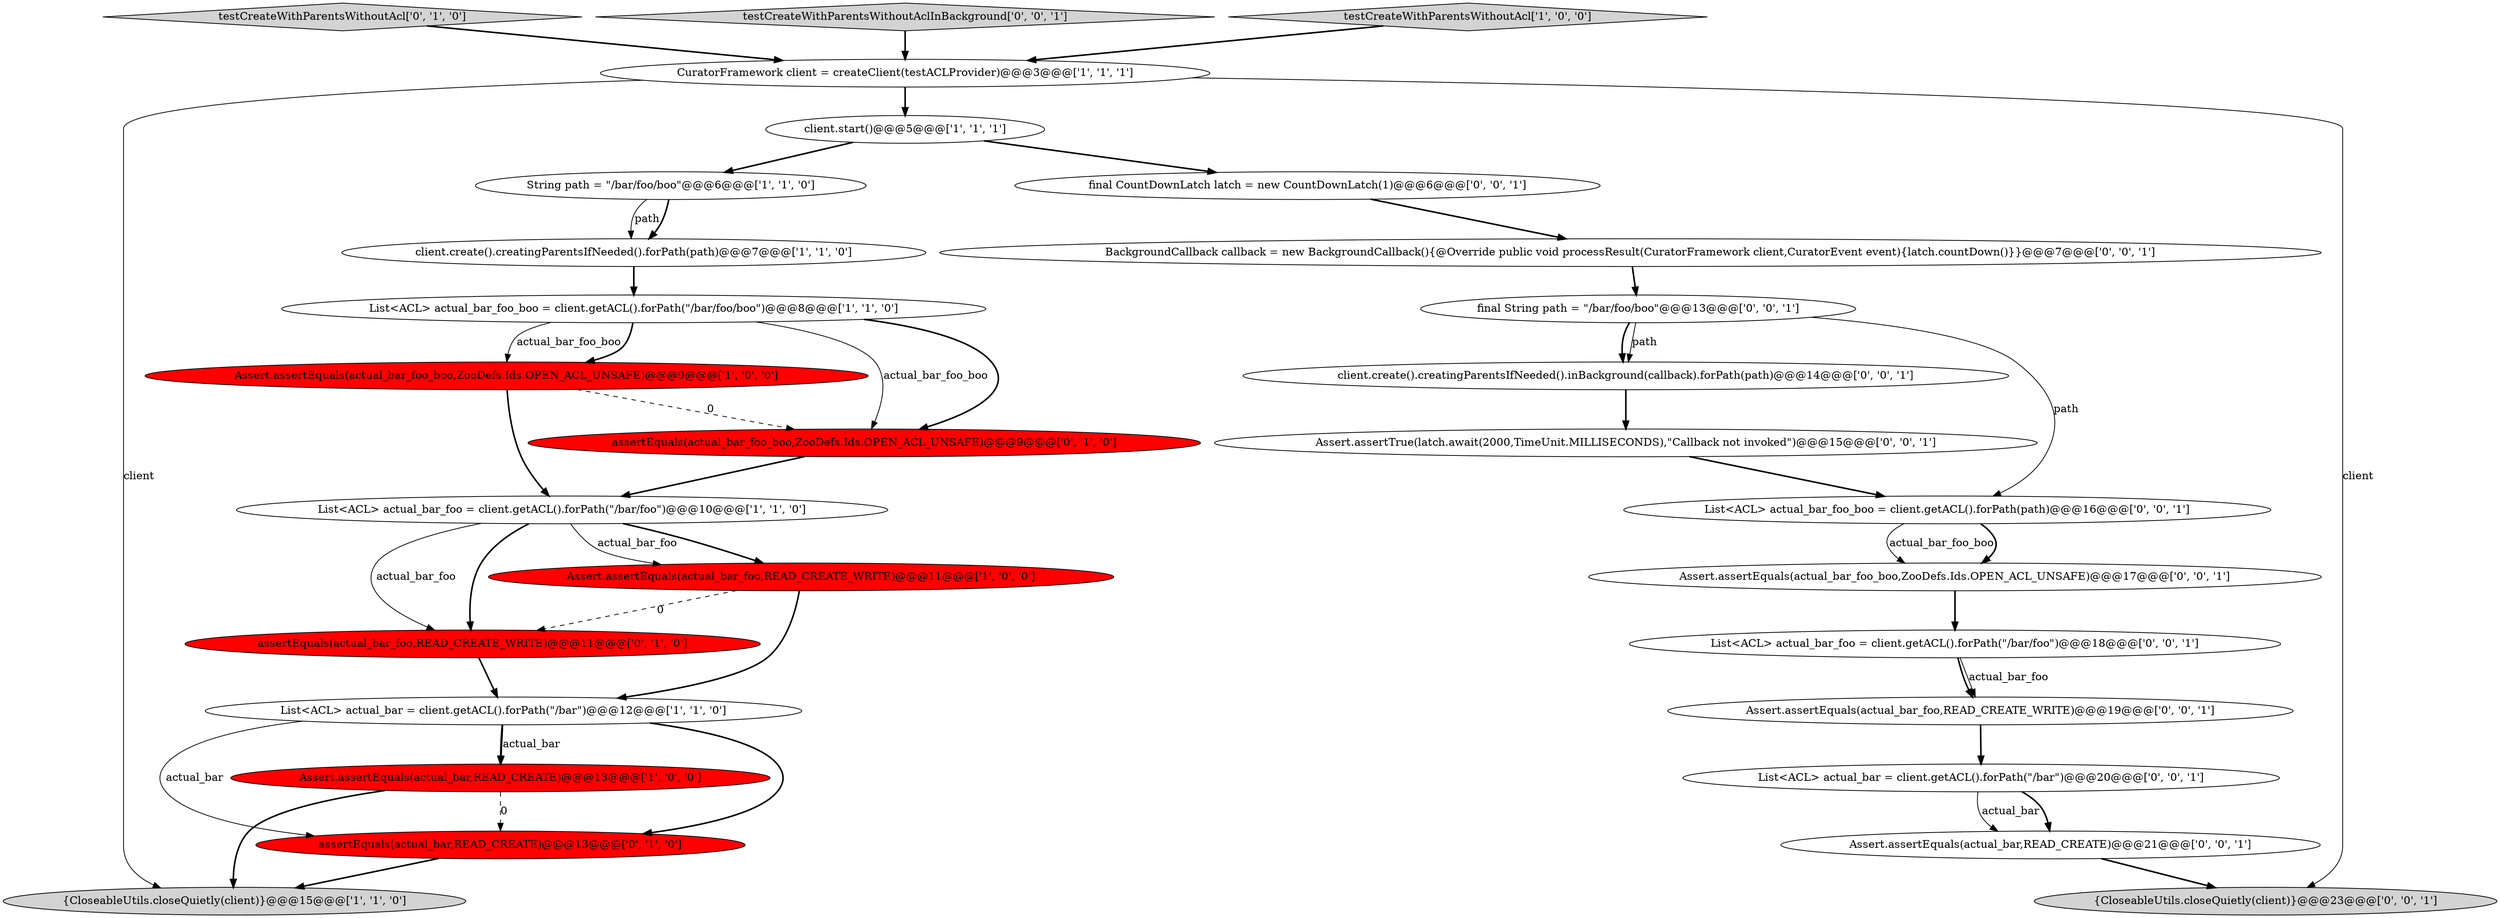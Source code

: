 digraph {
15 [style = filled, label = "testCreateWithParentsWithoutAcl['0', '1', '0']", fillcolor = lightgray, shape = diamond image = "AAA0AAABBB2BBB"];
14 [style = filled, label = "assertEquals(actual_bar_foo,READ_CREATE_WRITE)@@@11@@@['0', '1', '0']", fillcolor = red, shape = ellipse image = "AAA1AAABBB2BBB"];
2 [style = filled, label = "Assert.assertEquals(actual_bar_foo_boo,ZooDefs.Ids.OPEN_ACL_UNSAFE)@@@9@@@['1', '0', '0']", fillcolor = red, shape = ellipse image = "AAA1AAABBB1BBB"];
10 [style = filled, label = "client.start()@@@5@@@['1', '1', '1']", fillcolor = white, shape = ellipse image = "AAA0AAABBB1BBB"];
22 [style = filled, label = "final CountDownLatch latch = new CountDownLatch(1)@@@6@@@['0', '0', '1']", fillcolor = white, shape = ellipse image = "AAA0AAABBB3BBB"];
16 [style = filled, label = "client.create().creatingParentsIfNeeded().inBackground(callback).forPath(path)@@@14@@@['0', '0', '1']", fillcolor = white, shape = ellipse image = "AAA0AAABBB3BBB"];
1 [style = filled, label = "List<ACL> actual_bar_foo_boo = client.getACL().forPath(\"/bar/foo/boo\")@@@8@@@['1', '1', '0']", fillcolor = white, shape = ellipse image = "AAA0AAABBB1BBB"];
19 [style = filled, label = "List<ACL> actual_bar_foo_boo = client.getACL().forPath(path)@@@16@@@['0', '0', '1']", fillcolor = white, shape = ellipse image = "AAA0AAABBB3BBB"];
6 [style = filled, label = "List<ACL> actual_bar_foo = client.getACL().forPath(\"/bar/foo\")@@@10@@@['1', '1', '0']", fillcolor = white, shape = ellipse image = "AAA0AAABBB1BBB"];
18 [style = filled, label = "{CloseableUtils.closeQuietly(client)}@@@23@@@['0', '0', '1']", fillcolor = lightgray, shape = ellipse image = "AAA0AAABBB3BBB"];
17 [style = filled, label = "List<ACL> actual_bar_foo = client.getACL().forPath(\"/bar/foo\")@@@18@@@['0', '0', '1']", fillcolor = white, shape = ellipse image = "AAA0AAABBB3BBB"];
20 [style = filled, label = "testCreateWithParentsWithoutAclInBackground['0', '0', '1']", fillcolor = lightgray, shape = diamond image = "AAA0AAABBB3BBB"];
25 [style = filled, label = "Assert.assertEquals(actual_bar_foo,READ_CREATE_WRITE)@@@19@@@['0', '0', '1']", fillcolor = white, shape = ellipse image = "AAA0AAABBB3BBB"];
8 [style = filled, label = "List<ACL> actual_bar = client.getACL().forPath(\"/bar\")@@@12@@@['1', '1', '0']", fillcolor = white, shape = ellipse image = "AAA0AAABBB1BBB"];
21 [style = filled, label = "Assert.assertEquals(actual_bar_foo_boo,ZooDefs.Ids.OPEN_ACL_UNSAFE)@@@17@@@['0', '0', '1']", fillcolor = white, shape = ellipse image = "AAA0AAABBB3BBB"];
12 [style = filled, label = "assertEquals(actual_bar_foo_boo,ZooDefs.Ids.OPEN_ACL_UNSAFE)@@@9@@@['0', '1', '0']", fillcolor = red, shape = ellipse image = "AAA1AAABBB2BBB"];
26 [style = filled, label = "Assert.assertTrue(latch.await(2000,TimeUnit.MILLISECONDS),\"Callback not invoked\")@@@15@@@['0', '0', '1']", fillcolor = white, shape = ellipse image = "AAA0AAABBB3BBB"];
27 [style = filled, label = "BackgroundCallback callback = new BackgroundCallback(){@Override public void processResult(CuratorFramework client,CuratorEvent event){latch.countDown()}}@@@7@@@['0', '0', '1']", fillcolor = white, shape = ellipse image = "AAA0AAABBB3BBB"];
24 [style = filled, label = "final String path = \"/bar/foo/boo\"@@@13@@@['0', '0', '1']", fillcolor = white, shape = ellipse image = "AAA0AAABBB3BBB"];
0 [style = filled, label = "Assert.assertEquals(actual_bar,READ_CREATE)@@@13@@@['1', '0', '0']", fillcolor = red, shape = ellipse image = "AAA1AAABBB1BBB"];
11 [style = filled, label = "String path = \"/bar/foo/boo\"@@@6@@@['1', '1', '0']", fillcolor = white, shape = ellipse image = "AAA0AAABBB1BBB"];
13 [style = filled, label = "assertEquals(actual_bar,READ_CREATE)@@@13@@@['0', '1', '0']", fillcolor = red, shape = ellipse image = "AAA1AAABBB2BBB"];
5 [style = filled, label = "client.create().creatingParentsIfNeeded().forPath(path)@@@7@@@['1', '1', '0']", fillcolor = white, shape = ellipse image = "AAA0AAABBB1BBB"];
28 [style = filled, label = "List<ACL> actual_bar = client.getACL().forPath(\"/bar\")@@@20@@@['0', '0', '1']", fillcolor = white, shape = ellipse image = "AAA0AAABBB3BBB"];
3 [style = filled, label = "Assert.assertEquals(actual_bar_foo,READ_CREATE_WRITE)@@@11@@@['1', '0', '0']", fillcolor = red, shape = ellipse image = "AAA1AAABBB1BBB"];
9 [style = filled, label = "testCreateWithParentsWithoutAcl['1', '0', '0']", fillcolor = lightgray, shape = diamond image = "AAA0AAABBB1BBB"];
23 [style = filled, label = "Assert.assertEquals(actual_bar,READ_CREATE)@@@21@@@['0', '0', '1']", fillcolor = white, shape = ellipse image = "AAA0AAABBB3BBB"];
7 [style = filled, label = "CuratorFramework client = createClient(testACLProvider)@@@3@@@['1', '1', '1']", fillcolor = white, shape = ellipse image = "AAA0AAABBB1BBB"];
4 [style = filled, label = "{CloseableUtils.closeQuietly(client)}@@@15@@@['1', '1', '0']", fillcolor = lightgray, shape = ellipse image = "AAA0AAABBB1BBB"];
10->22 [style = bold, label=""];
1->2 [style = solid, label="actual_bar_foo_boo"];
6->3 [style = bold, label=""];
17->25 [style = bold, label=""];
25->28 [style = bold, label=""];
15->7 [style = bold, label=""];
6->14 [style = solid, label="actual_bar_foo"];
7->10 [style = bold, label=""];
2->6 [style = bold, label=""];
11->5 [style = solid, label="path"];
16->26 [style = bold, label=""];
24->19 [style = solid, label="path"];
9->7 [style = bold, label=""];
26->19 [style = bold, label=""];
12->6 [style = bold, label=""];
8->13 [style = solid, label="actual_bar"];
8->0 [style = bold, label=""];
6->14 [style = bold, label=""];
24->16 [style = bold, label=""];
5->1 [style = bold, label=""];
11->5 [style = bold, label=""];
28->23 [style = solid, label="actual_bar"];
2->12 [style = dashed, label="0"];
10->11 [style = bold, label=""];
22->27 [style = bold, label=""];
0->4 [style = bold, label=""];
28->23 [style = bold, label=""];
3->8 [style = bold, label=""];
1->12 [style = solid, label="actual_bar_foo_boo"];
6->3 [style = solid, label="actual_bar_foo"];
0->13 [style = dashed, label="0"];
1->12 [style = bold, label=""];
27->24 [style = bold, label=""];
1->2 [style = bold, label=""];
14->8 [style = bold, label=""];
7->4 [style = solid, label="client"];
24->16 [style = solid, label="path"];
20->7 [style = bold, label=""];
17->25 [style = solid, label="actual_bar_foo"];
3->14 [style = dashed, label="0"];
7->18 [style = solid, label="client"];
21->17 [style = bold, label=""];
19->21 [style = solid, label="actual_bar_foo_boo"];
23->18 [style = bold, label=""];
8->0 [style = solid, label="actual_bar"];
8->13 [style = bold, label=""];
13->4 [style = bold, label=""];
19->21 [style = bold, label=""];
}
